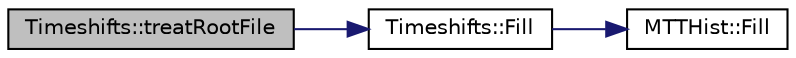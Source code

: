 digraph "Timeshifts::treatRootFile"
{
 // LATEX_PDF_SIZE
  edge [fontname="Helvetica",fontsize="10",labelfontname="Helvetica",labelfontsize="10"];
  node [fontname="Helvetica",fontsize="10",shape=record];
  rankdir="LR";
  Node1 [label="Timeshifts::treatRootFile",height=0.2,width=0.4,color="black", fillcolor="grey75", style="filled", fontcolor="black",tooltip=" "];
  Node1 -> Node2 [color="midnightblue",fontsize="10",style="solid",fontname="Helvetica"];
  Node2 [label="Timeshifts::Fill",height=0.2,width=0.4,color="black", fillcolor="white", style="filled",URL="$class_timeshifts.html#a6f380e101e8afa6b698f088b1427fd38",tooltip=" "];
  Node2 -> Node3 [color="midnightblue",fontsize="10",style="solid",fontname="Helvetica"];
  Node3 [label="MTTHist::Fill",height=0.2,width=0.4,color="black", fillcolor="white", style="filled",URL="$class_m_t_t_hist.html#a7f8297856cb85967c9f5f41a084f7ae9",tooltip=" "];
}
